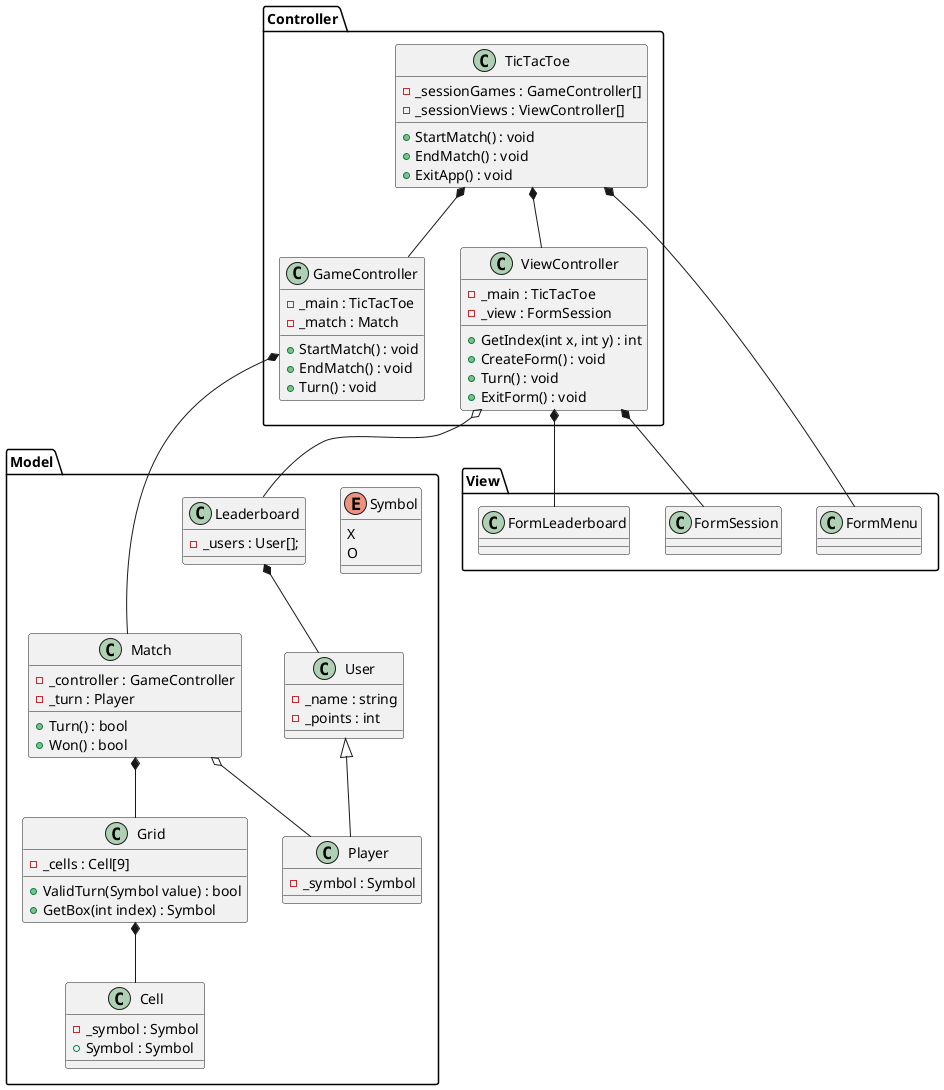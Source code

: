 @startuml

package "Controller" {
    class TicTacToe{
    - _sessionGames : GameController[]
    - _sessionViews : ViewController[]
    + StartMatch() : void
    + EndMatch() : void
    + ExitApp() : void
    }
    class GameController{
    - _main : TicTacToe
    - _match : Match
    + StartMatch() : void
    + EndMatch() : void
    + Turn() : void
    }
    class ViewController{
    - _main : TicTacToe
    - _view : FormSession
    + GetIndex(int x, int y) : int
    + CreateForm() : void
    + Turn() : void
    + ExitForm() : void
    }
}

package "Model" {
    class Grid{
      - _cells : Cell[9]
      + ValidTurn(Symbol value) : bool
      + GetBox(int index) : Symbol
    }
    class Cell {
     - _symbol : Symbol
     + Symbol : Symbol
    }
    class Match{
    - _controller : GameController
    - _turn : Player
    + Turn() : bool
    + Won() : bool
    }
    class Player extends User {
    - _symbol : Symbol
    }
    enum Symbol{
    X 
    O
    }
    class User {
    - _name : string
    - _points : int
    }
    class Leaderboard {
    - _users : User[];
    }
}

package "View" {
    class "FormMenu" {}
    class "FormSession" {}
    class "FormLeaderboard" {}
}

TicTacToe *-- GameController
TicTacToe *-- ViewController

Grid  *--  Cell
GameController *-- Match
ViewController  *--  FormSession
ViewController  *--  FormLeaderboard
TicTacToe  *--  FormMenu
ViewController o-- Leaderboard
Leaderboard *-- User
Match *-- Grid 
Match  o--  Player

@enduml